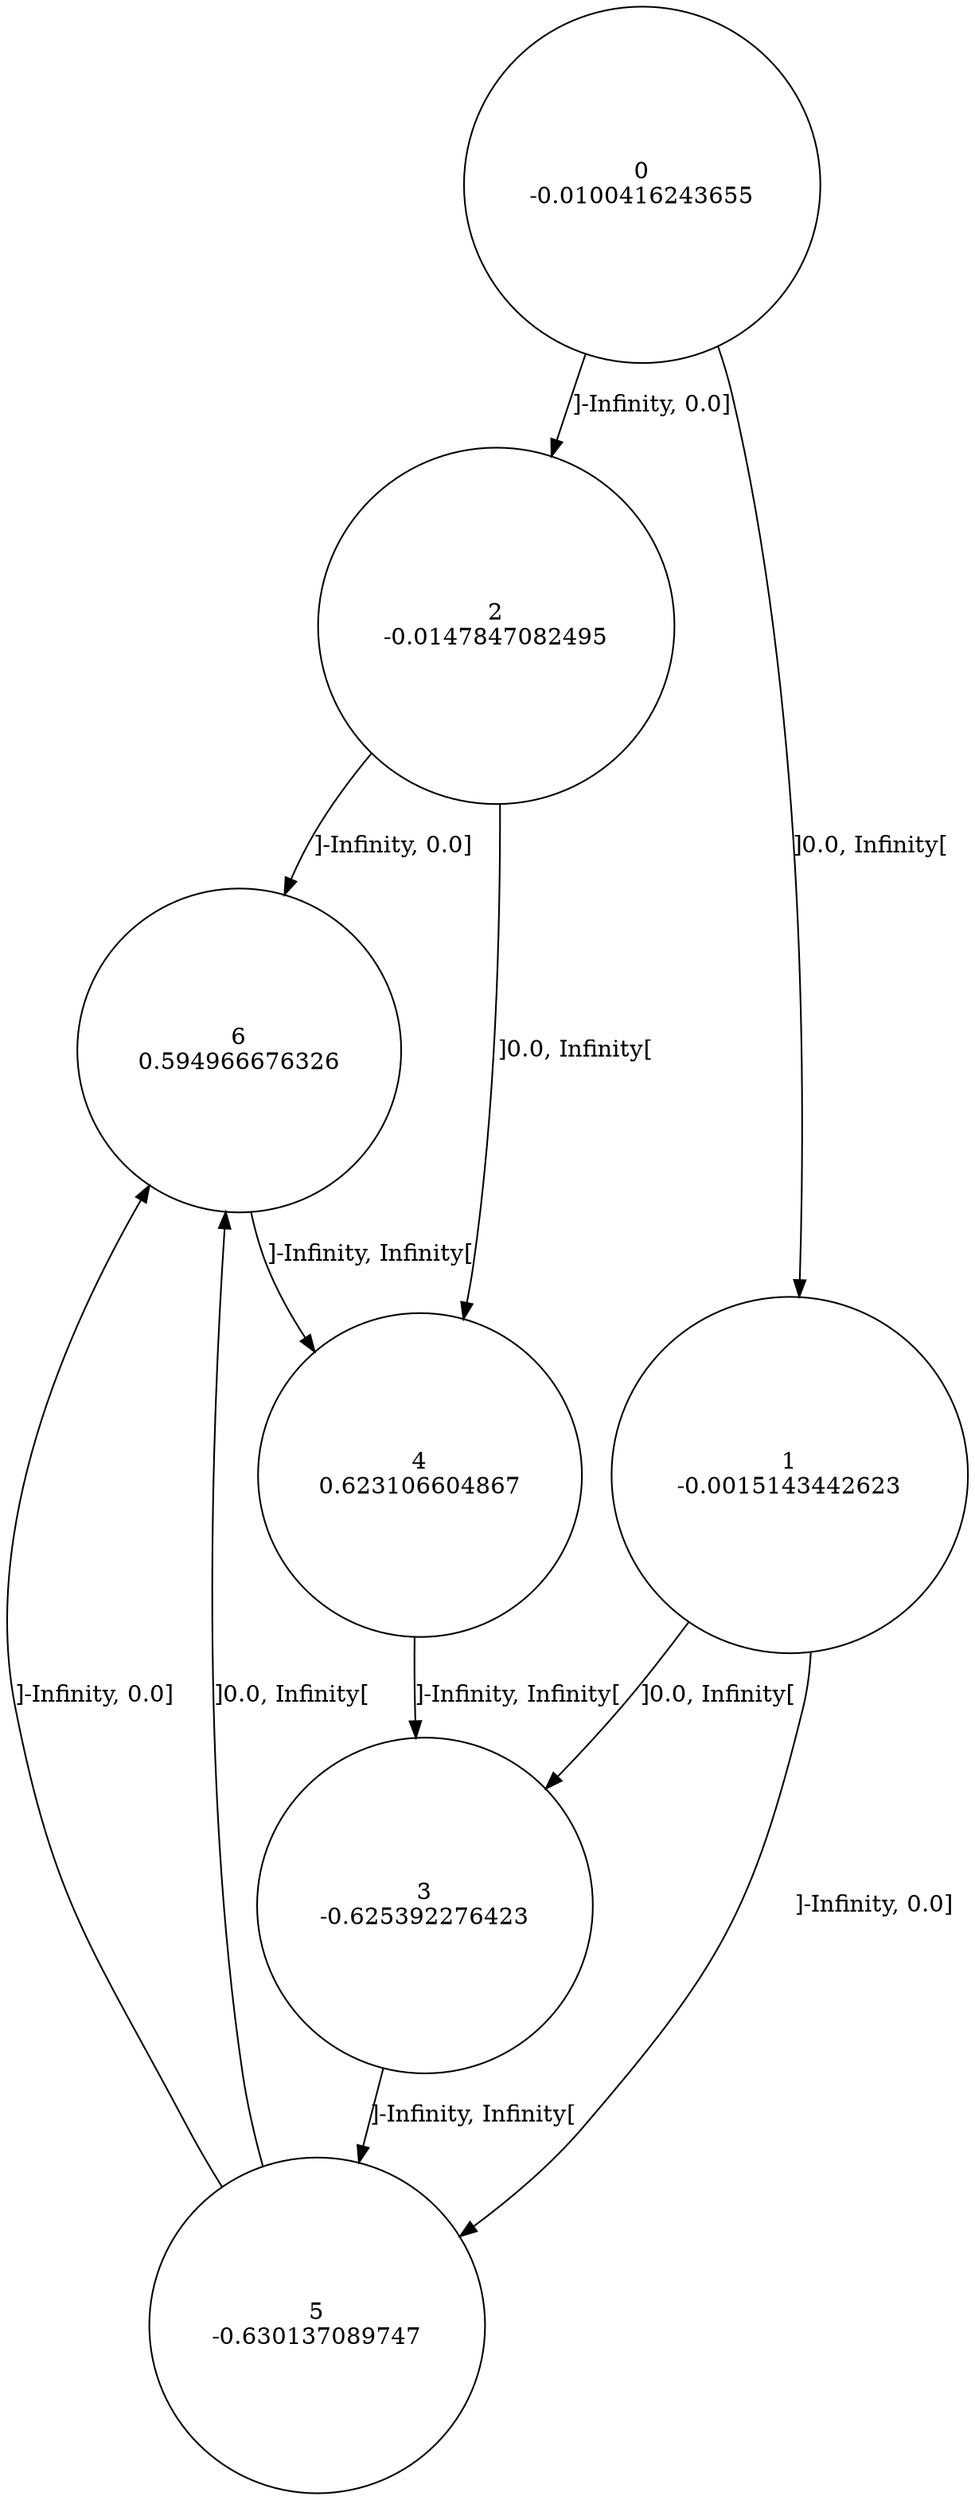 digraph a {
0 [shape=circle, label="0\n-0.0100416243655"];
	0 -> 2 [label="]-Infinity, 0.0]"];
	0 -> 1 [label="]0.0, Infinity["];
1 [shape=circle, label="1\n-0.0015143442623"];
	1 -> 5 [label="]-Infinity, 0.0]"];
	1 -> 3 [label="]0.0, Infinity["];
2 [shape=circle, label="2\n-0.0147847082495"];
	2 -> 6 [label="]-Infinity, 0.0]"];
	2 -> 4 [label="]0.0, Infinity["];
3 [shape=circle, label="3\n-0.625392276423"];
	3 -> 5 [label="]-Infinity, Infinity["];
4 [shape=circle, label="4\n0.623106604867"];
	4 -> 3 [label="]-Infinity, Infinity["];
5 [shape=circle, label="5\n-0.630137089747"];
	5 -> 6 [label="]-Infinity, 0.0]"];
	5 -> 6 [label="]0.0, Infinity["];
6 [shape=circle, label="6\n0.594966676326"];
	6 -> 4 [label="]-Infinity, Infinity["];
}